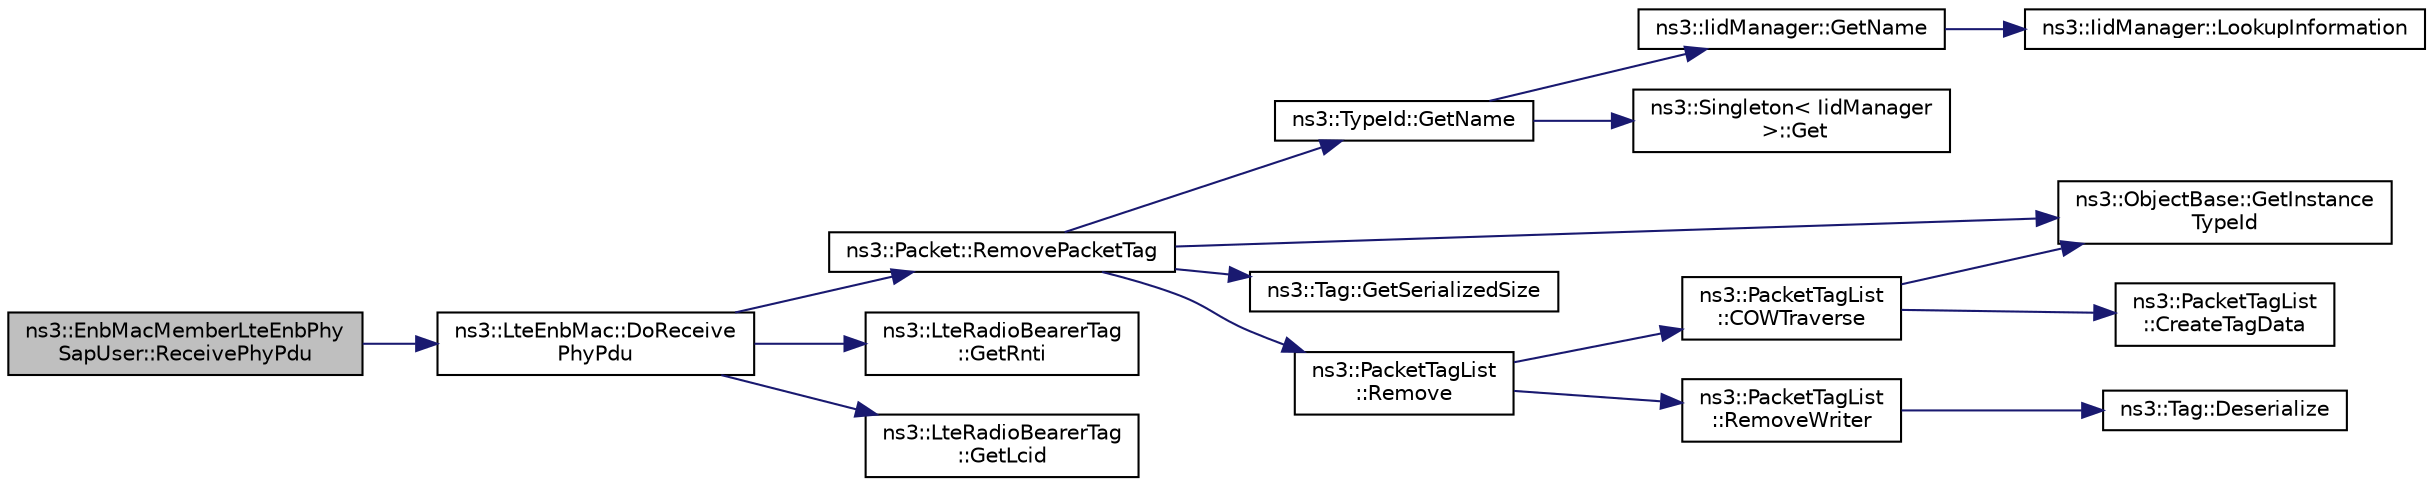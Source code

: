 digraph "ns3::EnbMacMemberLteEnbPhySapUser::ReceivePhyPdu"
{
  edge [fontname="Helvetica",fontsize="10",labelfontname="Helvetica",labelfontsize="10"];
  node [fontname="Helvetica",fontsize="10",shape=record];
  rankdir="LR";
  Node1 [label="ns3::EnbMacMemberLteEnbPhy\lSapUser::ReceivePhyPdu",height=0.2,width=0.4,color="black", fillcolor="grey75", style="filled", fontcolor="black"];
  Node1 -> Node2 [color="midnightblue",fontsize="10",style="solid"];
  Node2 [label="ns3::LteEnbMac::DoReceive\lPhyPdu",height=0.2,width=0.4,color="black", fillcolor="white", style="filled",URL="$d5/d3a/classns3_1_1LteEnbMac.html#a066b988156499a00a2b5bac50292301e"];
  Node2 -> Node3 [color="midnightblue",fontsize="10",style="solid"];
  Node3 [label="ns3::Packet::RemovePacketTag",height=0.2,width=0.4,color="black", fillcolor="white", style="filled",URL="$dd/d7a/classns3_1_1Packet.html#a078fe922d976a417ab25ba2f3c2fd667",tooltip="Remove a packet tag. "];
  Node3 -> Node4 [color="midnightblue",fontsize="10",style="solid"];
  Node4 [label="ns3::ObjectBase::GetInstance\lTypeId",height=0.2,width=0.4,color="black", fillcolor="white", style="filled",URL="$d2/dac/classns3_1_1ObjectBase.html#abe5b43a6f5b99a92a4c3122db31f06fb"];
  Node3 -> Node5 [color="midnightblue",fontsize="10",style="solid"];
  Node5 [label="ns3::TypeId::GetName",height=0.2,width=0.4,color="black", fillcolor="white", style="filled",URL="$d6/d11/classns3_1_1TypeId.html#aa3c41c79ae428b3cb396a9c6bb3ef314"];
  Node5 -> Node6 [color="midnightblue",fontsize="10",style="solid"];
  Node6 [label="ns3::Singleton\< IidManager\l \>::Get",height=0.2,width=0.4,color="black", fillcolor="white", style="filled",URL="$d8/d77/classns3_1_1Singleton.html#a80a2cd3c25a27ea72add7a9f7a141ffa"];
  Node5 -> Node7 [color="midnightblue",fontsize="10",style="solid"];
  Node7 [label="ns3::IidManager::GetName",height=0.2,width=0.4,color="black", fillcolor="white", style="filled",URL="$d4/d1c/classns3_1_1IidManager.html#a5d68d0f0f44594dcdec239dbdb5bf53c"];
  Node7 -> Node8 [color="midnightblue",fontsize="10",style="solid"];
  Node8 [label="ns3::IidManager::LookupInformation",height=0.2,width=0.4,color="black", fillcolor="white", style="filled",URL="$d4/d1c/classns3_1_1IidManager.html#a6b1f4ba2815dba27a377e8a8db2384cf"];
  Node3 -> Node9 [color="midnightblue",fontsize="10",style="solid"];
  Node9 [label="ns3::Tag::GetSerializedSize",height=0.2,width=0.4,color="black", fillcolor="white", style="filled",URL="$d0/d79/classns3_1_1Tag.html#a01c8efdea943fd8cce2ef5d4d67eefa6"];
  Node3 -> Node10 [color="midnightblue",fontsize="10",style="solid"];
  Node10 [label="ns3::PacketTagList\l::Remove",height=0.2,width=0.4,color="black", fillcolor="white", style="filled",URL="$dd/d19/classns3_1_1PacketTagList.html#a043d984c546f67adc273448747784ee3"];
  Node10 -> Node11 [color="midnightblue",fontsize="10",style="solid"];
  Node11 [label="ns3::PacketTagList\l::COWTraverse",height=0.2,width=0.4,color="black", fillcolor="white", style="filled",URL="$dd/d19/classns3_1_1PacketTagList.html#a7d98f0fe590d22f8224d718af0ac9713"];
  Node11 -> Node4 [color="midnightblue",fontsize="10",style="solid"];
  Node11 -> Node12 [color="midnightblue",fontsize="10",style="solid"];
  Node12 [label="ns3::PacketTagList\l::CreateTagData",height=0.2,width=0.4,color="black", fillcolor="white", style="filled",URL="$dd/d19/classns3_1_1PacketTagList.html#abfab9cfb3a21336e2f7962cc51fcff94"];
  Node10 -> Node13 [color="midnightblue",fontsize="10",style="solid"];
  Node13 [label="ns3::PacketTagList\l::RemoveWriter",height=0.2,width=0.4,color="black", fillcolor="white", style="filled",URL="$dd/d19/classns3_1_1PacketTagList.html#aceea9c63e697635ba35564610a7150cc"];
  Node13 -> Node14 [color="midnightblue",fontsize="10",style="solid"];
  Node14 [label="ns3::Tag::Deserialize",height=0.2,width=0.4,color="black", fillcolor="white", style="filled",URL="$d0/d79/classns3_1_1Tag.html#ae166b7f816bcbdef44dbeb636c9fa712"];
  Node2 -> Node15 [color="midnightblue",fontsize="10",style="solid"];
  Node15 [label="ns3::LteRadioBearerTag\l::GetRnti",height=0.2,width=0.4,color="black", fillcolor="white", style="filled",URL="$df/d42/classns3_1_1LteRadioBearerTag.html#a53236fec6f903bc171a0a68645fc822d"];
  Node2 -> Node16 [color="midnightblue",fontsize="10",style="solid"];
  Node16 [label="ns3::LteRadioBearerTag\l::GetLcid",height=0.2,width=0.4,color="black", fillcolor="white", style="filled",URL="$df/d42/classns3_1_1LteRadioBearerTag.html#a225315b47fa02f5204563c92ccea8cd5"];
}
